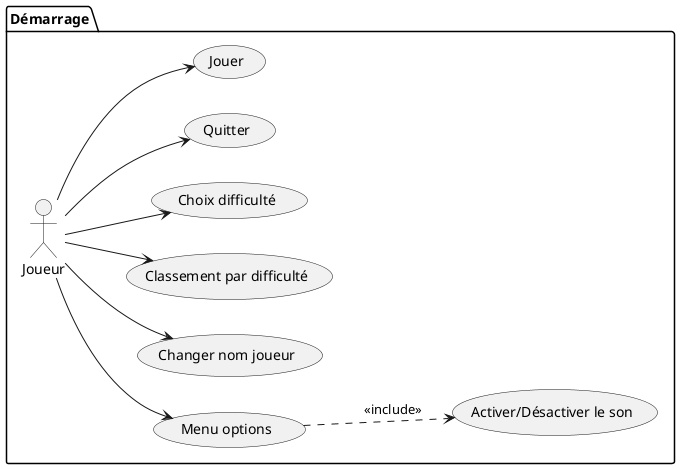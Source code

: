 @startuml usecase
left to right direction

package Démarrage {
    actor "Joueur" as player
    usecase "Menu options" as options
    usecase "Changer nom joueur" as name
    usecase "Activer/Désactiver le son" as sound
    usecase "Classement par difficulté" as leaderboard
    usecase "Choix difficulté" as difficulty
    usecase "Quitter" as leaveGame
    usecase "Jouer" as jouer
}
player --> name
player --> jouer
player --> difficulty
player --> leaveGame
player --> leaderboard
player --> options
options ..> sound: <<include>>

newpage 
left to right direction

package Jeu {
    actor "Joueur" as player
    usecase "Menu pause" as pause
    usecase "Menu options" as options
    usecase "Recommencer" as restart
    usecase "Quitter" as leave
    usecase "Continuer" as continue
    usecase "Déplacer le personnage" as play
    usecase "Activer/Désactiver le son" as sound
}

player --> play
player --> pause
pause ..> options: <<include>>
pause ..> continue: <<extends>>
pause ..> restart: <<extends>>
pause ..> leave: <<extends>>
options ..> sound: <<include>>

note left of pause
    Met le jeu en pause
end note

newpage
left to right direction

package GameOver {
    actor "Joueur" as player
    usecase "Recommencer" as restart
    usecase "Quitter" as leave
}

player --> restart
player --> leave
@enduml